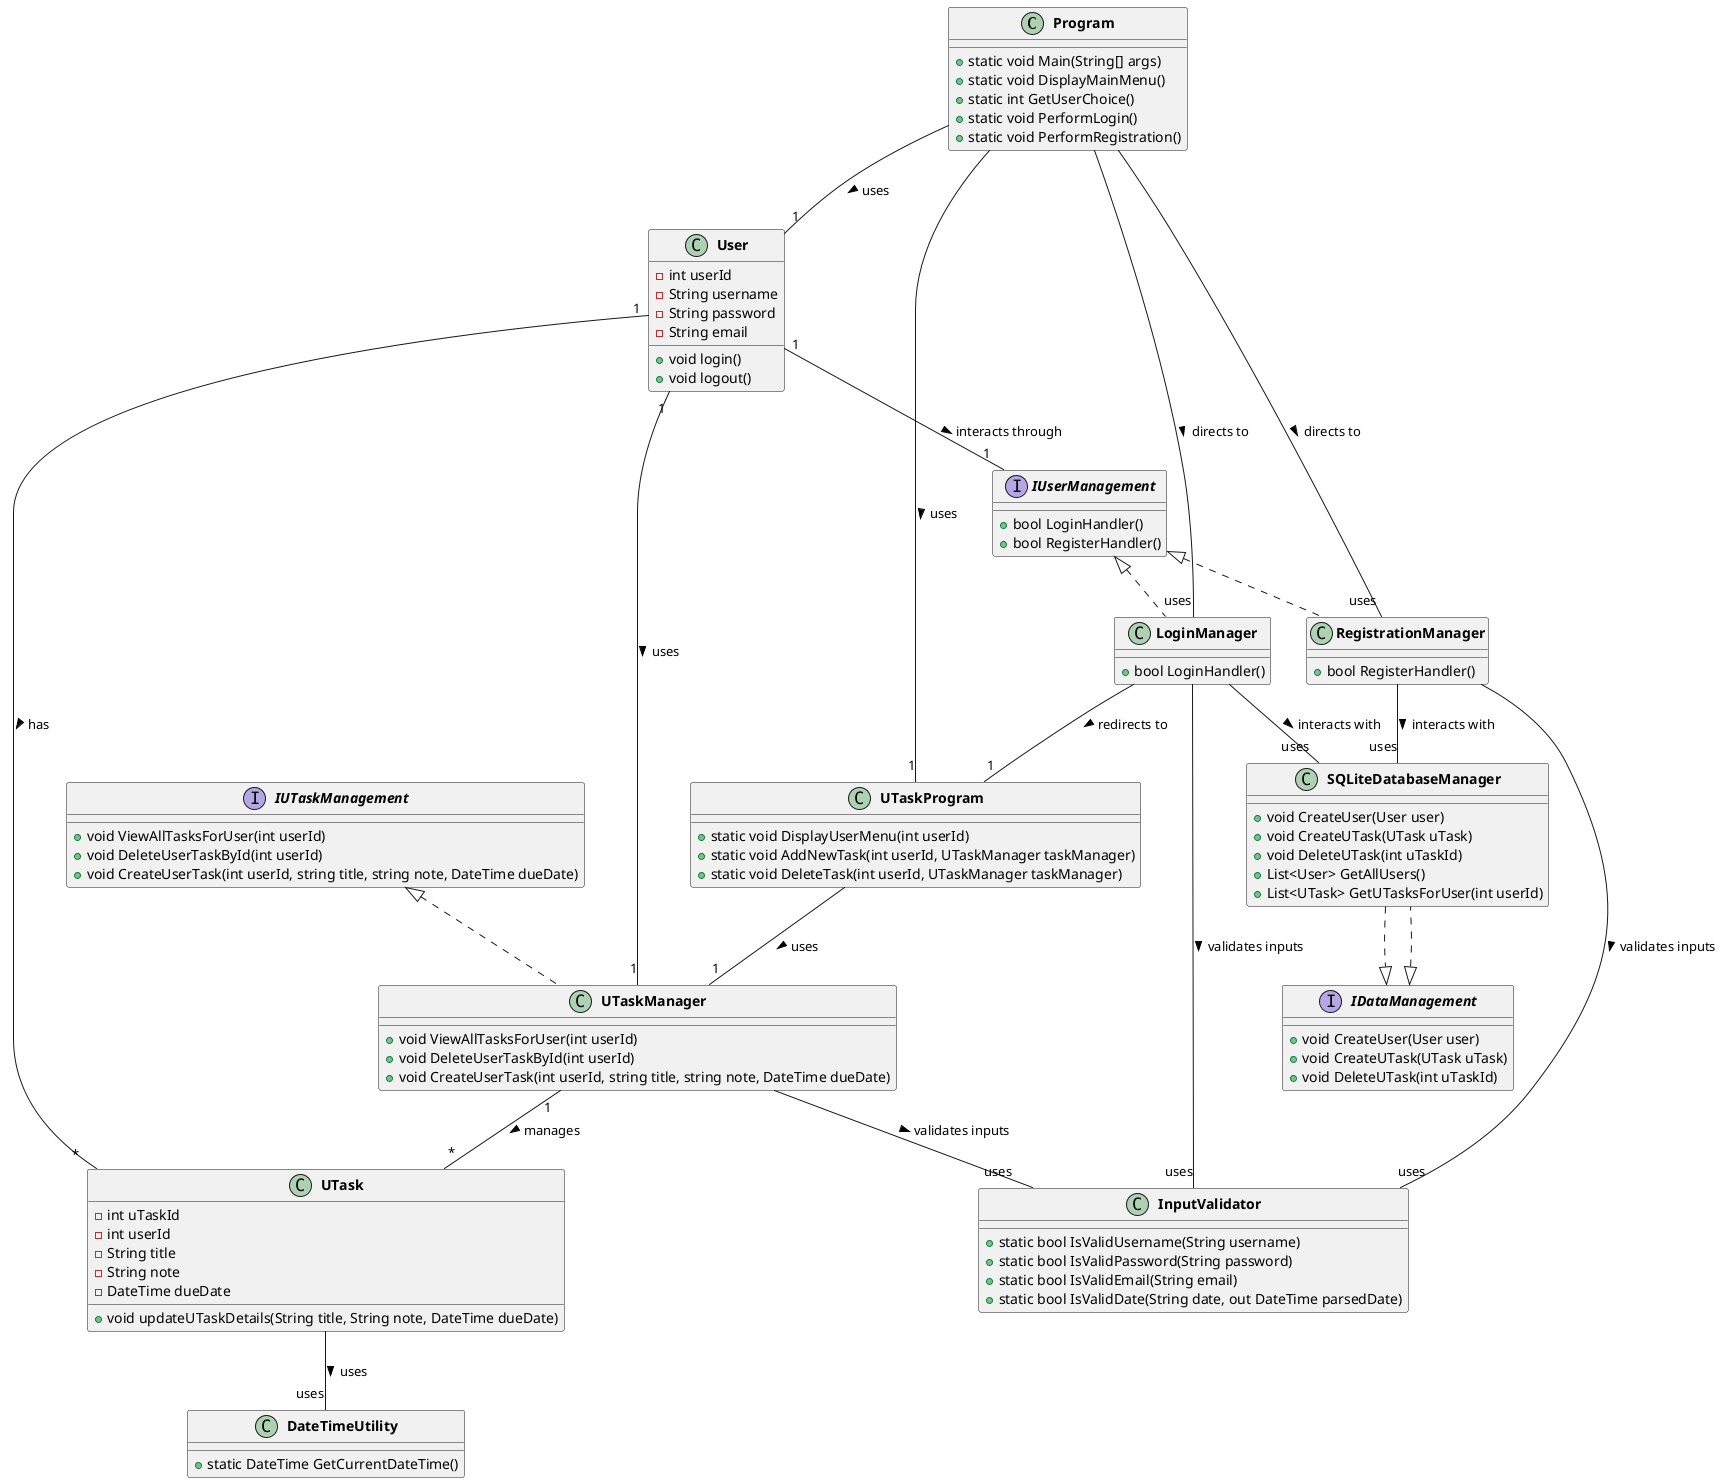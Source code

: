 @startuml
' Define the styling for the UML diagram
skinparam DefaultFontName Arial
skinparam DefaultFontStyle regular
skinparam ClassFontStyle bold
skinparam Linetype straight

class Program {
    + static void Main(String[] args)
    + static void DisplayMainMenu()
    + static int GetUserChoice()
    + static void PerformLogin()
    + static void PerformRegistration()
}

class User {
    - int userId
    - String username
    - String password
    - String email
    + void login()
    + void logout()
}

Program -- "1" User : uses >

interface IUserManagement {
    + bool LoginHandler()
    + bool RegisterHandler()
}

interface IUTaskManagement {
    + void ViewAllTasksForUser(int userId)
    + void DeleteUserTaskById(int userId)
    + void CreateUserTask(int userId, string title, string note, DateTime dueDate)
}

class LoginManager implements IUserManagement {
    + bool LoginHandler()
}

class RegistrationManager implements IUserManagement {
    + bool RegisterHandler()
}

User "1" -- "1" IUserManagement : interacts through >

class UTask {
    - int uTaskId
    - int userId
    - String title
    - String note
    - DateTime dueDate
    + void updateUTaskDetails(String title, String note, DateTime dueDate)
}

class UTaskManager implements IUTaskManagement {
    + void ViewAllTasksForUser(int userId)
    + void DeleteUserTaskById(int userId)
    + void CreateUserTask(int userId, string title, string note, DateTime dueDate)
}

UTaskManager "1" -- "*" UTask : manages >
User "1" -- "1" UTaskManager : uses >

interface IDataManagement {
    + void CreateUser(User user)
    + void CreateUTask(UTask uTask)
    + void DeleteUTask(int uTaskId)
}

class SQLiteDatabaseManager implements IDataManagement {
    + void CreateUser(User user)
    + void CreateUTask(UTask uTask)
    + void DeleteUTask(int uTaskId)
    + List<User> GetAllUsers()
    + List<UTask> GetUTasksForUser(int userId)
}

class InputValidator {
    + static bool IsValidUsername(String username)
    + static bool IsValidPassword(String password)
    + static bool IsValidEmail(String email)
    + static bool IsValidDate(String date, out DateTime parsedDate)
}

LoginManager -- "uses" InputValidator : validates inputs >
RegistrationManager -- "uses" InputValidator : validates inputs >
UTaskManager -- "uses" InputValidator : validates inputs >

SQLiteDatabaseManager ..|> IDataManagement

User "1" -- "*" UTask : has >
LoginManager -- "uses" SQLiteDatabaseManager : interacts with >
RegistrationManager -- "uses" SQLiteDatabaseManager : interacts with >
Program -- "uses" LoginManager : directs to >
Program -- "uses" RegistrationManager : directs to >

class DateTimeUtility {
    + static DateTime GetCurrentDateTime()
}

UTask -- "uses" DateTimeUtility : uses >

class UTaskProgram {
    + static void DisplayUserMenu(int userId)
    + static void AddNewTask(int userId, UTaskManager taskManager)
    + static void DeleteTask(int userId, UTaskManager taskManager)
}

Program -- "1" UTaskProgram : uses >
LoginManager -- "1" UTaskProgram : redirects to >
UTaskProgram -- "1" UTaskManager : uses >

@enduml
